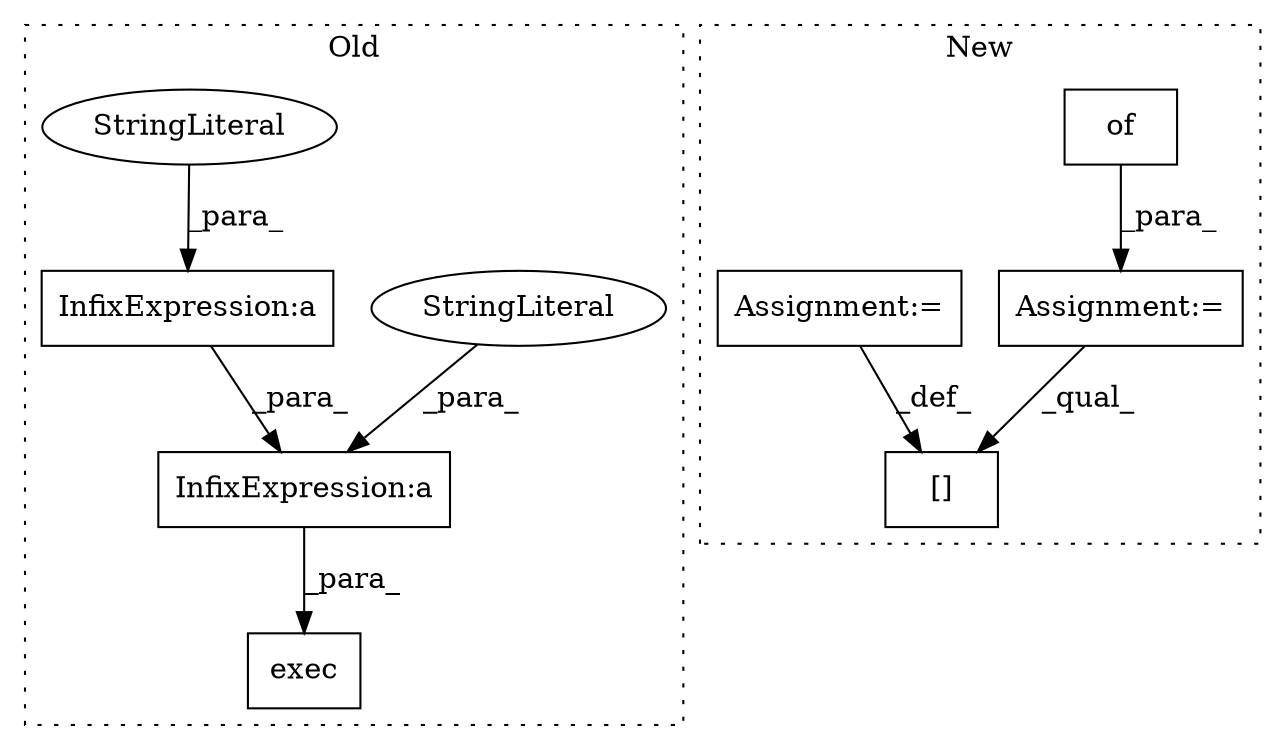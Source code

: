 digraph G {
subgraph cluster0 {
1 [label="exec" a="32" s="1454,1510" l="5,1" shape="box"];
4 [label="InfixExpression:a" a="27" s="1487" l="3" shape="box"];
5 [label="StringLiteral" a="45" s="1490" l="20" shape="ellipse"];
7 [label="InfixExpression:a" a="27" s="1467" l="3" shape="box"];
8 [label="StringLiteral" a="45" s="1460" l="7" shape="ellipse"];
label = "Old";
style="dotted";
}
subgraph cluster1 {
2 [label="of" a="32" s="1288" l="4" shape="box"];
3 [label="Assignment:=" a="7" s="1283" l="1" shape="box"];
6 [label="[]" a="2" s="1524,1551" l="11,1" shape="box"];
9 [label="Assignment:=" a="7" s="1552" l="1" shape="box"];
label = "New";
style="dotted";
}
2 -> 3 [label="_para_"];
3 -> 6 [label="_qual_"];
4 -> 1 [label="_para_"];
5 -> 4 [label="_para_"];
7 -> 4 [label="_para_"];
8 -> 7 [label="_para_"];
9 -> 6 [label="_def_"];
}